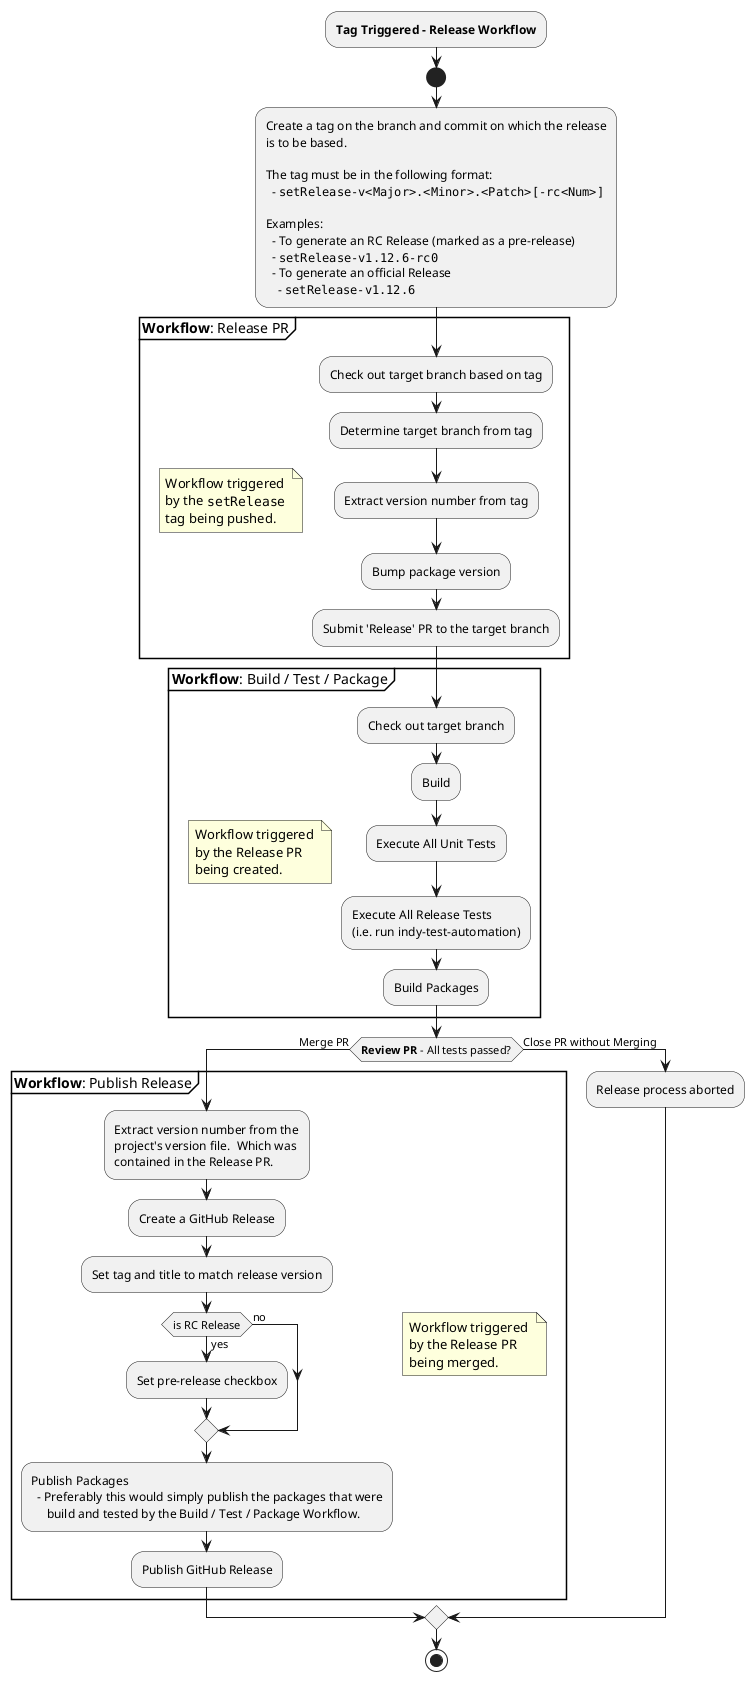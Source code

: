 @startuml

:**Tag Triggered - Release Workflow**;
start

:Create a tag on the branch and commit on which the release 
is to be based. 

The tag must be in the following format:
  - ""setRelease-v<Major>.<Minor>.<Patch>[-rc<Num>]""

Examples:
  - To generate an RC Release (marked as a pre-release)
  - ""setRelease-v1.12.6-rc0""
  - To generate an official Release
    - ""setRelease-v1.12.6"";

partition "**Workflow**: Release PR" {
  floating note left
    Workflow triggered 
    by the ""setRelease""
    tag being pushed.
  end note

  :Check out target branch based on tag;
  :Determine target branch from tag;
  :Extract version number from tag;
  :Bump package version;
  :Submit 'Release' PR to the target branch;
}

partition "**Workflow**: Build / Test / Package" {
  floating note left
    Workflow triggered 
    by the Release PR
    being created.
  end note

  :Check out target branch;
  :Build;
  :Execute All Unit Tests;
  :Execute All Release Tests 
  (i.e. run indy-test-automation);
  :Build Packages;
}

if (**Review PR** - All tests passed?) then (Merge PR)
  partition "**Workflow**: Publish Release" {
    floating note right
      Workflow triggered 
      by the Release PR
      being merged.
    end note

    :Extract version number from the 
    project's version file.  Which was 
    contained in the Release PR.;
    :Create a GitHub Release;
    :Set tag and title to match release version;

    if (is RC Release) then (yes)
      :Set pre-release checkbox;
    else (no)
    endif

    :Publish Packages
      - Preferably this would simply publish the packages that were
         build and tested by the Build / Test / Package Workflow.;
    :Publish GitHub Release;
  }
else (Close PR without Merging)
  :Release process aborted;
endif

stop
@enduml
